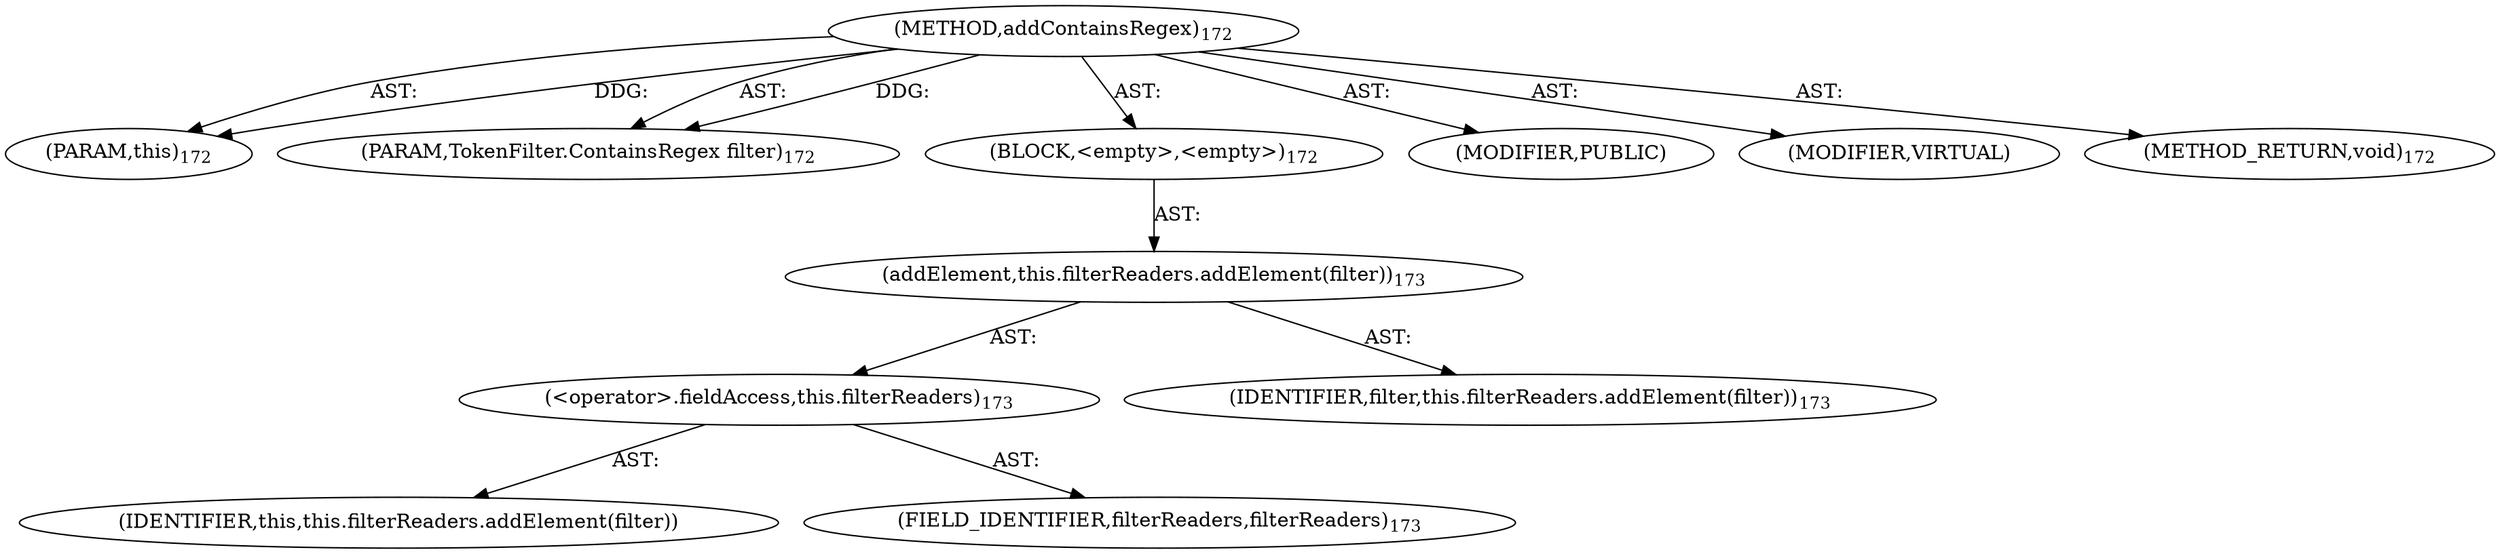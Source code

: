 digraph "addContainsRegex" {  
"111669149713" [label = <(METHOD,addContainsRegex)<SUB>172</SUB>> ]
"115964117026" [label = <(PARAM,this)<SUB>172</SUB>> ]
"115964117027" [label = <(PARAM,TokenFilter.ContainsRegex filter)<SUB>172</SUB>> ]
"25769803793" [label = <(BLOCK,&lt;empty&gt;,&lt;empty&gt;)<SUB>172</SUB>> ]
"30064771105" [label = <(addElement,this.filterReaders.addElement(filter))<SUB>173</SUB>> ]
"30064771106" [label = <(&lt;operator&gt;.fieldAccess,this.filterReaders)<SUB>173</SUB>> ]
"68719476771" [label = <(IDENTIFIER,this,this.filterReaders.addElement(filter))> ]
"55834574865" [label = <(FIELD_IDENTIFIER,filterReaders,filterReaders)<SUB>173</SUB>> ]
"68719476772" [label = <(IDENTIFIER,filter,this.filterReaders.addElement(filter))<SUB>173</SUB>> ]
"133143986211" [label = <(MODIFIER,PUBLIC)> ]
"133143986212" [label = <(MODIFIER,VIRTUAL)> ]
"128849018897" [label = <(METHOD_RETURN,void)<SUB>172</SUB>> ]
  "111669149713" -> "115964117026"  [ label = "AST: "] 
  "111669149713" -> "115964117027"  [ label = "AST: "] 
  "111669149713" -> "25769803793"  [ label = "AST: "] 
  "111669149713" -> "133143986211"  [ label = "AST: "] 
  "111669149713" -> "133143986212"  [ label = "AST: "] 
  "111669149713" -> "128849018897"  [ label = "AST: "] 
  "25769803793" -> "30064771105"  [ label = "AST: "] 
  "30064771105" -> "30064771106"  [ label = "AST: "] 
  "30064771105" -> "68719476772"  [ label = "AST: "] 
  "30064771106" -> "68719476771"  [ label = "AST: "] 
  "30064771106" -> "55834574865"  [ label = "AST: "] 
  "111669149713" -> "115964117026"  [ label = "DDG: "] 
  "111669149713" -> "115964117027"  [ label = "DDG: "] 
}
